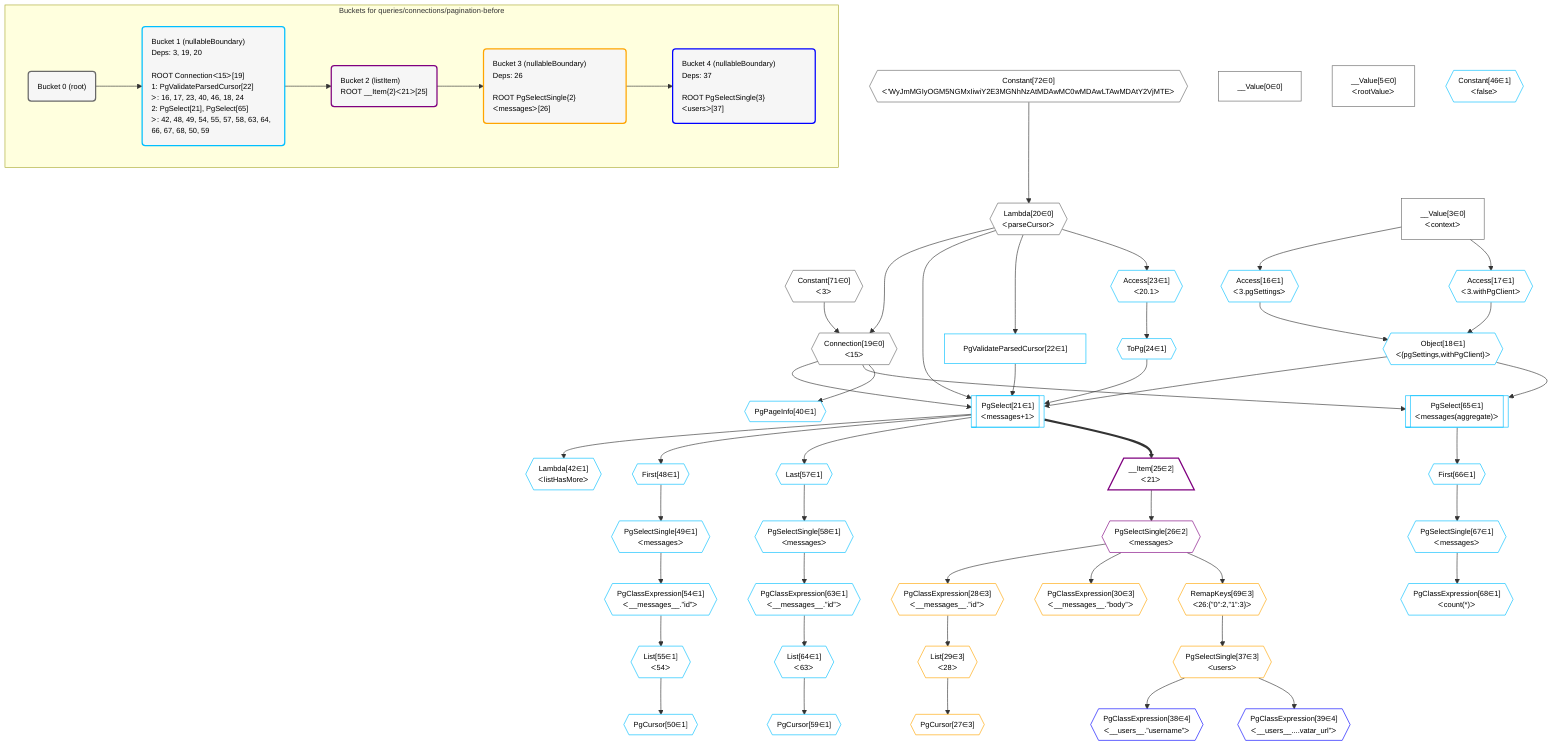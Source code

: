 %%{init: {'themeVariables': { 'fontSize': '12px'}}}%%
graph TD
    classDef path fill:#eee,stroke:#000,color:#000
    classDef plan fill:#fff,stroke-width:1px,color:#000
    classDef itemplan fill:#fff,stroke-width:2px,color:#000
    classDef unbatchedplan fill:#dff,stroke-width:1px,color:#000
    classDef sideeffectplan fill:#fcc,stroke-width:2px,color:#000
    classDef bucket fill:#f6f6f6,color:#000,stroke-width:2px,text-align:left


    %% plan dependencies
    Connection19{{"Connection[19∈0]<br />ᐸ15ᐳ"}}:::plan
    Constant71{{"Constant[71∈0]<br />ᐸ3ᐳ"}}:::plan
    Lambda20{{"Lambda[20∈0]<br />ᐸparseCursorᐳ"}}:::plan
    Constant71 & Lambda20 --> Connection19
    Constant72{{"Constant[72∈0]<br />ᐸ'WyJmMGIyOGM5NGMxIiwiY2E3MGNhNzAtMDAwMC0wMDAwLTAwMDAtY2VjMTEᐳ"}}:::plan
    Constant72 --> Lambda20
    __Value0["__Value[0∈0]"]:::plan
    __Value3["__Value[3∈0]<br />ᐸcontextᐳ"]:::plan
    __Value5["__Value[5∈0]<br />ᐸrootValueᐳ"]:::plan
    PgSelect21[["PgSelect[21∈1]<br />ᐸmessages+1ᐳ"]]:::plan
    Object18{{"Object[18∈1]<br />ᐸ{pgSettings,withPgClient}ᐳ"}}:::plan
    PgValidateParsedCursor22["PgValidateParsedCursor[22∈1]"]:::plan
    ToPg24{{"ToPg[24∈1]"}}:::plan
    Object18 & Connection19 & Lambda20 & PgValidateParsedCursor22 & ToPg24 --> PgSelect21
    Access16{{"Access[16∈1]<br />ᐸ3.pgSettingsᐳ"}}:::plan
    Access17{{"Access[17∈1]<br />ᐸ3.withPgClientᐳ"}}:::plan
    Access16 & Access17 --> Object18
    PgSelect65[["PgSelect[65∈1]<br />ᐸmessages(aggregate)ᐳ"]]:::plan
    Object18 & Connection19 --> PgSelect65
    __Value3 --> Access16
    __Value3 --> Access17
    Lambda20 --> PgValidateParsedCursor22
    Access23{{"Access[23∈1]<br />ᐸ20.1ᐳ"}}:::plan
    Lambda20 --> Access23
    Access23 --> ToPg24
    PgPageInfo40{{"PgPageInfo[40∈1]"}}:::plan
    Connection19 --> PgPageInfo40
    Lambda42{{"Lambda[42∈1]<br />ᐸlistHasMoreᐳ"}}:::plan
    PgSelect21 --> Lambda42
    First48{{"First[48∈1]"}}:::plan
    PgSelect21 --> First48
    PgSelectSingle49{{"PgSelectSingle[49∈1]<br />ᐸmessagesᐳ"}}:::plan
    First48 --> PgSelectSingle49
    PgClassExpression54{{"PgClassExpression[54∈1]<br />ᐸ__messages__.”id”ᐳ"}}:::plan
    PgSelectSingle49 --> PgClassExpression54
    List55{{"List[55∈1]<br />ᐸ54ᐳ"}}:::plan
    PgClassExpression54 --> List55
    PgCursor50{{"PgCursor[50∈1]"}}:::plan
    List55 --> PgCursor50
    Last57{{"Last[57∈1]"}}:::plan
    PgSelect21 --> Last57
    PgSelectSingle58{{"PgSelectSingle[58∈1]<br />ᐸmessagesᐳ"}}:::plan
    Last57 --> PgSelectSingle58
    PgClassExpression63{{"PgClassExpression[63∈1]<br />ᐸ__messages__.”id”ᐳ"}}:::plan
    PgSelectSingle58 --> PgClassExpression63
    List64{{"List[64∈1]<br />ᐸ63ᐳ"}}:::plan
    PgClassExpression63 --> List64
    PgCursor59{{"PgCursor[59∈1]"}}:::plan
    List64 --> PgCursor59
    First66{{"First[66∈1]"}}:::plan
    PgSelect65 --> First66
    PgSelectSingle67{{"PgSelectSingle[67∈1]<br />ᐸmessagesᐳ"}}:::plan
    First66 --> PgSelectSingle67
    PgClassExpression68{{"PgClassExpression[68∈1]<br />ᐸcount(*)ᐳ"}}:::plan
    PgSelectSingle67 --> PgClassExpression68
    Constant46{{"Constant[46∈1]<br />ᐸfalseᐳ"}}:::plan
    __Item25[/"__Item[25∈2]<br />ᐸ21ᐳ"\]:::itemplan
    PgSelect21 ==> __Item25
    PgSelectSingle26{{"PgSelectSingle[26∈2]<br />ᐸmessagesᐳ"}}:::plan
    __Item25 --> PgSelectSingle26
    PgClassExpression28{{"PgClassExpression[28∈3]<br />ᐸ__messages__.”id”ᐳ"}}:::plan
    PgSelectSingle26 --> PgClassExpression28
    List29{{"List[29∈3]<br />ᐸ28ᐳ"}}:::plan
    PgClassExpression28 --> List29
    PgCursor27{{"PgCursor[27∈3]"}}:::plan
    List29 --> PgCursor27
    PgClassExpression30{{"PgClassExpression[30∈3]<br />ᐸ__messages__.”body”ᐳ"}}:::plan
    PgSelectSingle26 --> PgClassExpression30
    RemapKeys69{{"RemapKeys[69∈3]<br />ᐸ26:{”0”:2,”1”:3}ᐳ"}}:::plan
    PgSelectSingle26 --> RemapKeys69
    PgSelectSingle37{{"PgSelectSingle[37∈3]<br />ᐸusersᐳ"}}:::plan
    RemapKeys69 --> PgSelectSingle37
    PgClassExpression38{{"PgClassExpression[38∈4]<br />ᐸ__users__.”username”ᐳ"}}:::plan
    PgSelectSingle37 --> PgClassExpression38
    PgClassExpression39{{"PgClassExpression[39∈4]<br />ᐸ__users__....vatar_url”ᐳ"}}:::plan
    PgSelectSingle37 --> PgClassExpression39

    %% define steps

    subgraph "Buckets for queries/connections/pagination-before"
    Bucket0("Bucket 0 (root)"):::bucket
    classDef bucket0 stroke:#696969
    class Bucket0,__Value0,__Value3,__Value5,Connection19,Lambda20,Constant71,Constant72 bucket0
    Bucket1("Bucket 1 (nullableBoundary)<br />Deps: 3, 19, 20<br /><br />ROOT Connectionᐸ15ᐳ[19]<br />1: PgValidateParsedCursor[22]<br />ᐳ: 16, 17, 23, 40, 46, 18, 24<br />2: PgSelect[21], PgSelect[65]<br />ᐳ: 42, 48, 49, 54, 55, 57, 58, 63, 64, 66, 67, 68, 50, 59"):::bucket
    classDef bucket1 stroke:#00bfff
    class Bucket1,Access16,Access17,Object18,PgSelect21,PgValidateParsedCursor22,Access23,ToPg24,PgPageInfo40,Lambda42,Constant46,First48,PgSelectSingle49,PgCursor50,PgClassExpression54,List55,Last57,PgSelectSingle58,PgCursor59,PgClassExpression63,List64,PgSelect65,First66,PgSelectSingle67,PgClassExpression68 bucket1
    Bucket2("Bucket 2 (listItem)<br />ROOT __Item{2}ᐸ21ᐳ[25]"):::bucket
    classDef bucket2 stroke:#7f007f
    class Bucket2,__Item25,PgSelectSingle26 bucket2
    Bucket3("Bucket 3 (nullableBoundary)<br />Deps: 26<br /><br />ROOT PgSelectSingle{2}ᐸmessagesᐳ[26]"):::bucket
    classDef bucket3 stroke:#ffa500
    class Bucket3,PgCursor27,PgClassExpression28,List29,PgClassExpression30,PgSelectSingle37,RemapKeys69 bucket3
    Bucket4("Bucket 4 (nullableBoundary)<br />Deps: 37<br /><br />ROOT PgSelectSingle{3}ᐸusersᐳ[37]"):::bucket
    classDef bucket4 stroke:#0000ff
    class Bucket4,PgClassExpression38,PgClassExpression39 bucket4
    Bucket0 --> Bucket1
    Bucket1 --> Bucket2
    Bucket2 --> Bucket3
    Bucket3 --> Bucket4
    end